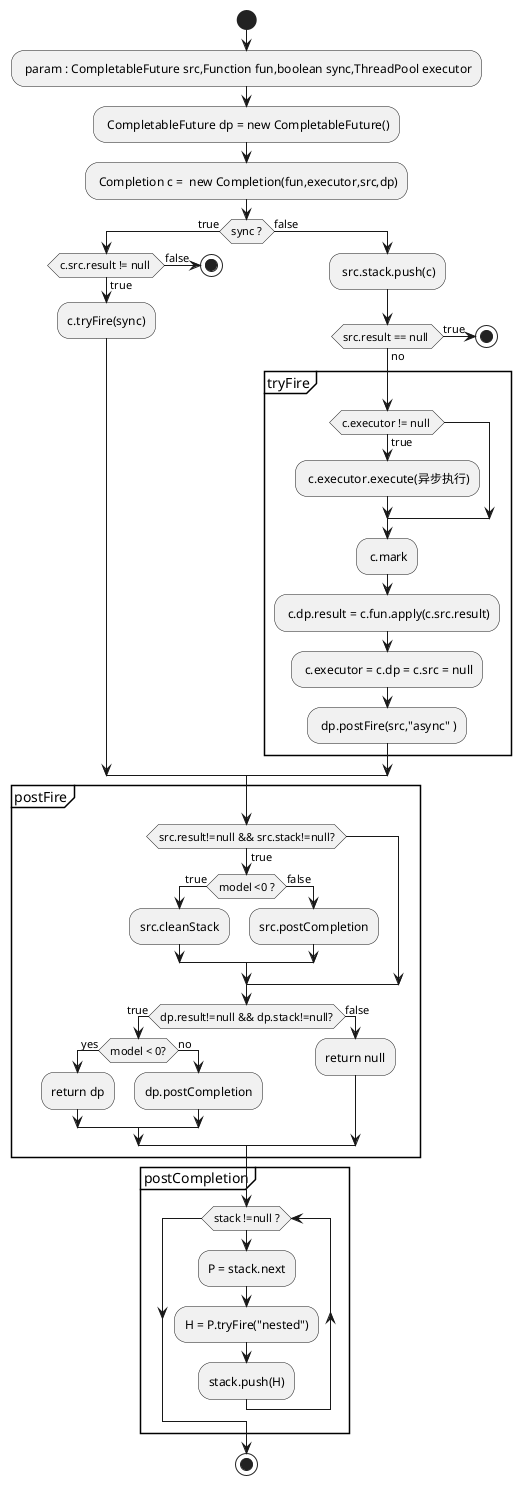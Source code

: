 @startuml
'https://plantuml.com/activity-diagram-beta
skinparam ConditionEndStyle hline

start
: param : CompletableFuture src,Function fun,boolean sync,ThreadPool executor;
: CompletableFuture dp = new CompletableFuture();
: Completion c =  new Completion(fun,executor,src,dp);
if (sync ?) then(true)
  if (c.src.result != null ) then(true)
    :c.tryFire(sync);
  else (false)
   stop
  endif
else (false)
   : src.stack.push(c);
   if (src.result == null ) then(true)
     stop
   else (no)
      partition tryFire{
      if (c.executor != null )  then(true)
       : c.executor.execute(异步执行);
      endif
      : c.mark;
      : c.dp.result = c.fun.apply(c.src.result);
      : c.executor = c.dp = c.src = null;
      : dp.postFire(src,"async" );
      }
    endif
endif
partition postFire{
if (src.result!=null && src.stack!=null?)  then(true)
  if (model <0 ?) then(true)
    :src.cleanStack;
  else (false)
    :src.postCompletion;
  endif
endif
if (dp.result!=null && dp.stack!=null?)  then(true)
  if (model < 0?) is (yes) then
    :return dp;
  else (no)
    :dp.postCompletion;
  endif
else(false)
:return null;
endif
}
partition postCompletion{
while (stack !=null ?)
  :P = stack.next;
  :H = P.tryFire("nested");
  :stack.push(H);
endwhile
}
stop
@enduml


